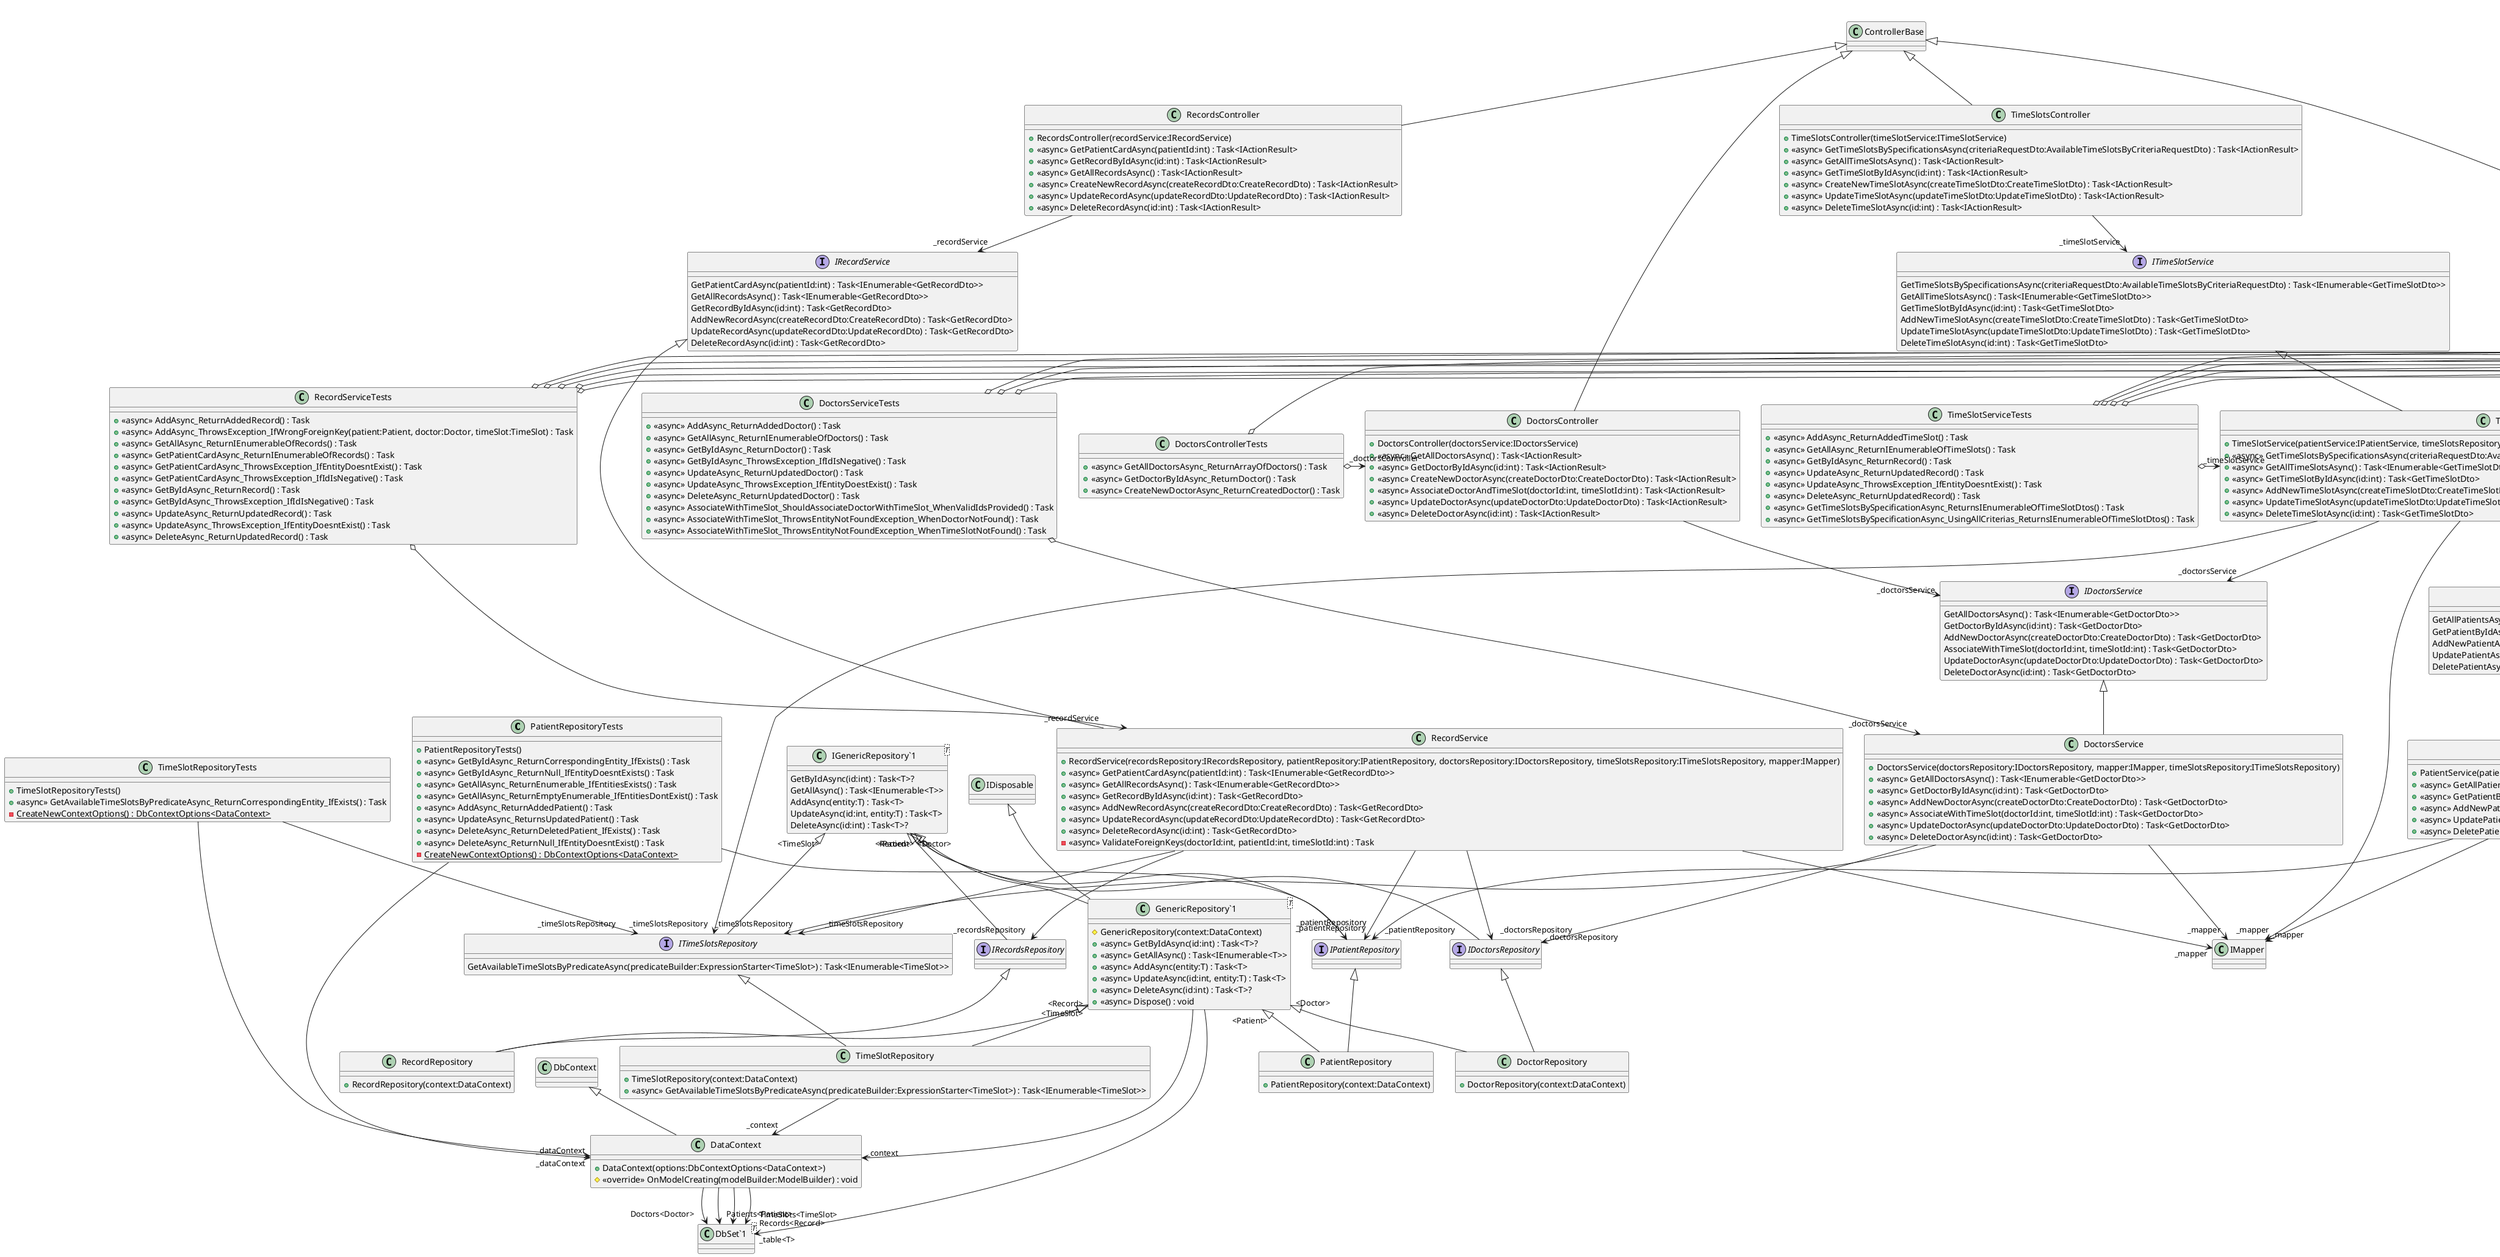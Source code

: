 @startuml
class PatientRepositoryTests {
    + PatientRepositoryTests()
    + <<async>> GetByIdAsync_ReturnCorrespondingEntity_IfExists() : Task
    + <<async>> GetByIdAsync_ReturnNull_IfEntityDoesntExists() : Task
    + <<async>> GetAllAsync_ReturnEnumerable_IfEntitiesExists() : Task
    + <<async>> GetAllAsync_ReturnEmptyEnumerable_IfEntitiesDontExist() : Task
    + <<async>> AddAsync_ReturnAddedPatient() : Task
    + <<async>> UpdateAsync_ReturnsUpdatedPatient() : Task
    + <<async>> DeleteAsync_ReturnDeletedPatient_IfExists() : Task
    + <<async>> DeleteAsync_ReturnNull_IfEntityDoesntExist() : Task
    - {static} CreateNewContextOptions() : DbContextOptions<DataContext>
}
PatientRepositoryTests --> "_patientRepository" IPatientRepository
PatientRepositoryTests --> "_dataContext" DataContext
class TimeSlotRepositoryTests {
    + TimeSlotRepositoryTests()
    + <<async>> GetAvailableTimeSlotsByPredicateAsync_ReturnCorrespondingEntity_IfExists() : Task
    - {static} CreateNewContextOptions() : DbContextOptions<DataContext>
}
TimeSlotRepositoryTests --> "_timeSlotsRepository" ITimeSlotsRepository
TimeSlotRepositoryTests --> "_dataContext" DataContext
class "Configure`1"<T> {
}
class "AddDbContext`1"<T> {
}
class "UseMiddleware`1"<T> {
}
class ServicesConfiguration <<static>> {
    + {static} AddCustomServices(services:IServiceCollection) : void
}
class EntityNotFoundException {
    + EntityNotFoundException()
    + EntityNotFoundException(message:string)
    + EntityNotFoundException(message:string, innerException:Exception)
}
Exception <|-- EntityNotFoundException
class AutoMapperProfile {
    + AutoMapperProfile()
}
Profile <|-- AutoMapperProfile
class DoctorsService {
    + DoctorsService(doctorsRepository:IDoctorsRepository, mapper:IMapper, timeSlotsRepository:ITimeSlotsRepository)
    + <<async>> GetAllDoctorsAsync() : Task<IEnumerable<GetDoctorDto>>
    + <<async>> GetDoctorByIdAsync(id:int) : Task<GetDoctorDto>
    + <<async>> AddNewDoctorAsync(createDoctorDto:CreateDoctorDto) : Task<GetDoctorDto>
    + <<async>> AssociateWithTimeSlot(doctorId:int, timeSlotId:int) : Task<GetDoctorDto>
    + <<async>> UpdateDoctorAsync(updateDoctorDto:UpdateDoctorDto) : Task<GetDoctorDto>
    + <<async>> DeleteDoctorAsync(id:int) : Task<GetDoctorDto>
}
IDoctorsService <|-- DoctorsService
DoctorsService --> "_doctorsRepository" IDoctorsRepository
DoctorsService --> "_timeSlotsRepository" ITimeSlotsRepository
DoctorsService --> "_mapper" IMapper
class PatientService {
    + PatientService(patientRepository:IPatientRepository, mapper:IMapper)
    + <<async>> GetAllPatientsAsync() : Task<IEnumerable<GetPatientDto>>
    + <<async>> GetPatientByIdAsync(id:int) : Task<GetPatientDto>
    + <<async>> AddNewPatientAsync(createPatientDto:CreatePatientDto) : Task<GetPatientDto>
    + <<async>> UpdatePatientAsync(updatePatientDto:UpdatePatientDto) : Task<GetPatientDto>
    + <<async>> DeletePatientAsync(id:int) : Task<GetPatientDto>
}
IPatientService <|-- PatientService
PatientService --> "_patientRepository" IPatientRepository
PatientService --> "_mapper" IMapper
class RecordService {
    + RecordService(recordsRepository:IRecordsRepository, patientRepository:IPatientRepository, doctorsRepository:IDoctorsRepository, timeSlotsRepository:ITimeSlotsRepository, mapper:IMapper)
    + <<async>> GetPatientCardAsync(patientId:int) : Task<IEnumerable<GetRecordDto>>
    + <<async>> GetAllRecordsAsync() : Task<IEnumerable<GetRecordDto>>
    + <<async>> GetRecordByIdAsync(id:int) : Task<GetRecordDto>
    + <<async>> AddNewRecordAsync(createRecordDto:CreateRecordDto) : Task<GetRecordDto>
    + <<async>> UpdateRecordAsync(updateRecordDto:UpdateRecordDto) : Task<GetRecordDto>
    + <<async>> DeleteRecordAsync(id:int) : Task<GetRecordDto>
    - <<async>> ValidateForeignKeys(doctorId:int, patientId:int, timeSlotId:int) : Task
}
IRecordService <|-- RecordService
RecordService --> "_recordsRepository" IRecordsRepository
RecordService --> "_patientRepository" IPatientRepository
RecordService --> "_doctorsRepository" IDoctorsRepository
RecordService --> "_timeSlotsRepository" ITimeSlotsRepository
RecordService --> "_mapper" IMapper
class TimeSlotService {
    + TimeSlotService(patientService:IPatientService, timeSlotsRepository:ITimeSlotsRepository, doctorsService:IDoctorsService, mapper:IMapper)
    + <<async>> GetTimeSlotsBySpecificationsAsync(criteriaRequestDto:AvailableTimeSlotsByCriteriaRequestDto) : Task<IEnumerable<GetTimeSlotDto>>
    + <<async>> GetAllTimeSlotsAsync() : Task<IEnumerable<GetTimeSlotDto>>
    + <<async>> GetTimeSlotByIdAsync(id:int) : Task<GetTimeSlotDto>
    + <<async>> AddNewTimeSlotAsync(createTimeSlotDto:CreateTimeSlotDto) : Task<GetTimeSlotDto>
    + <<async>> UpdateTimeSlotAsync(updateTimeSlotDto:UpdateTimeSlotDto) : Task<GetTimeSlotDto>
    + <<async>> DeleteTimeSlotAsync(id:int) : Task<GetTimeSlotDto>
}
ITimeSlotService <|-- TimeSlotService
TimeSlotService --> "_patientService" IPatientService
TimeSlotService --> "_timeSlotsRepository" ITimeSlotsRepository
TimeSlotService --> "_doctorsService" IDoctorsService
TimeSlotService --> "_mapper" IMapper
class DoctorsServiceTests {
    + <<async>> AddAsync_ReturnAddedDoctor() : Task
    + <<async>> GetAllAsync_ReturnIEnumerableOfDoctors() : Task
    + <<async>> GetByIdAsync_ReturnDoctor() : Task
    + <<async>> GetByIdAsync_ThrowsException_IfIdIsNegative() : Task
    + <<async>> UpdateAsync_ReturnUpdatedDoctor() : Task
    + <<async>> UpdateAsync_ThrowsException_IfEntityDoestExist() : Task
    + <<async>> DeleteAsync_ReturnUpdatedDoctor() : Task
    + <<async>> AssociateWithTimeSlot_ShouldAssociateDoctorWithTimeSlot_WhenValidIdsProvided() : Task
    + <<async>> AssociateWithTimeSlot_ThrowsEntityNotFoundException_WhenDoctorNotFound() : Task
    + <<async>> AssociateWithTimeSlot_ThrowsEntityNotFoundException_WhenTimeSlotNotFound() : Task
}
class "Mock`1"<T> {
}
DoctorsServiceTests o-> "_mapperMock<IMapper>" "Mock`1"
DoctorsServiceTests o-> "_doctorRepositoryMock<IDoctorsRepository>" "Mock`1"
DoctorsServiceTests o-> "_timeSlotRepositoryMock<ITimeSlotsRepository>" "Mock`1"
DoctorsServiceTests o-> "_doctorsService" DoctorsService
class PatientServiceTests {
    + <<async>> AddAsync_ReturnAddedPatient() : Task
    + <<async>> GetAllAsync_ReturnIEnumerableOfPatients() : Task
    + <<async>> GetByIdAsync_ReturnPatient() : Task
    + <<async>> GetByIdAsync_ThrowsException_IfEntityDoesntExist() : Task
    + <<async>> GetByIdAsync_ThrowsException_IfIdIsNegative() : Task
    + <<async>> UpdateAsync_ReturnUpdatedPatient() : Task
    + <<async>> UpdateAsync_ThrowsException_IfEntityDoesntExist() : Task
    + <<async>> DeleteAsync_ReturnUpdatedPatient() : Task
}
class "Mock`1"<T> {
}
PatientServiceTests o-> "_mapperMock<IMapper>" "Mock`1"
PatientServiceTests o-> "_patientRepositoryMock<IPatientRepository>" "Mock`1"
PatientServiceTests o-> "_patientService" PatientService
class RecordServiceTests {
    + <<async>> AddAsync_ReturnAddedRecord() : Task
    + <<async>> AddAsync_ThrowsException_IfWrongForeignKey(patient:Patient, doctor:Doctor, timeSlot:TimeSlot) : Task
    + <<async>> GetAllAsync_ReturnIEnumerableOfRecords() : Task
    + <<async>> GetPatientCardAsync_ReturnIEnumerableOfRecords() : Task
    + <<async>> GetPatientCardAsync_ThrowsException_IfEntityDoesntExist() : Task
    + <<async>> GetPatientCardAsync_ThrowsException_IfIdIsNegative() : Task
    + <<async>> GetByIdAsync_ReturnRecord() : Task
    + <<async>> GetByIdAsync_ThrowsException_IfIdIsNegative() : Task
    + <<async>> UpdateAsync_ReturnUpdatedRecord() : Task
    + <<async>> UpdateAsync_ThrowsException_IfEntityDoesntExist() : Task
    + <<async>> DeleteAsync_ReturnUpdatedRecord() : Task
}
class RecordNullKeysTestData {
    + GetEnumerator() : IEnumerator<object[]>
    - GetEnumerator() : IEnumerator
}
class "Mock`1"<T> {
}
class "IEnumerable`1"<T> {
}
RecordServiceTests o-> "_mapperMock<IMapper>" "Mock`1"
RecordServiceTests o-> "_patientRepositoryMock<IPatientRepository>" "Mock`1"
RecordServiceTests o-> "_recordRepositoryMock<IRecordsRepository>" "Mock`1"
RecordServiceTests o-> "_doctorRepositoryMock<IDoctorsRepository>" "Mock`1"
RecordServiceTests o-> "_timeSlotRepositoryMock<ITimeSlotsRepository>" "Mock`1"
RecordServiceTests o-> "_recordService" RecordService
"IEnumerable`1" "<object[]>" <|-- RecordNullKeysTestData
class TimeSlotServiceTests {
    + <<async>> AddAsync_ReturnAddedTimeSlot() : Task
    + <<async>> GetAllAsync_ReturnIEnumerableOfTimeSlots() : Task
    + <<async>> GetByIdAsync_ReturnRecord() : Task
    + <<async>> UpdateAsync_ReturnUpdatedRecord() : Task
    + <<async>> UpdateAsync_ThrowsException_IfEntityDoesntExist() : Task
    + <<async>> DeleteAsync_ReturnUpdatedRecord() : Task
    + <<async>> GetTimeSlotsBySpecificationAsync_ReturnsIEnumerableOfTimeSlotDtos() : Task
    + <<async>> GetTimeSlotsBySpecificationAsync_UsingAllCriterias_ReturnsIEnumerableOfTimeSlotDtos() : Task
}
class "Mock`1"<T> {
}
TimeSlotServiceTests o-> "_mapperMock<IMapper>" "Mock`1"
TimeSlotServiceTests o-> "_timeSlotRepositoryMock<ITimeSlotsRepository>" "Mock`1"
TimeSlotServiceTests o-> "_patientServiceMock<IPatientService>" "Mock`1"
TimeSlotServiceTests o-> "_doctorServiceMock<IDoctorsService>" "Mock`1"
TimeSlotServiceTests o-> "_timeSlotService" TimeSlotService
class BaseEntity {
    + Id : int <<get>> <<set>>
}
class Doctor {
    + Position : string <<get>> <<set>>
    + Name : string <<get>> <<set>>
}
class "List`1"<T> {
}
BaseEntity <|-- Doctor
Doctor o-> "TimeSlots<TimeSlot>" "List`1"
Doctor o-> "Records<Record>" "List`1"
class Patient {
    + Age : int <<get>> <<set>>
    + Name : string <<get>> <<set>>
}
class "List`1"<T> {
}
BaseEntity <|-- Patient
Patient o-> "Records<Record>" "List`1"
class Record {
    + Diagnosis : string <<get>> <<set>>
    + DoctorId : int <<get>> <<set>>
    + PatientId : int <<get>> <<set>>
    + TimeSlotId : int <<get>> <<set>>
}
BaseEntity <|-- Record
Record o-> "Doctor" Doctor
Record o-> "Patient" Patient
Record o-> "TimeSlot" TimeSlot
class TimeSlot {
}
class "List`1"<T> {
}
BaseEntity <|-- TimeSlot
TimeSlot --> "TimeBegin" DateTime
TimeSlot --> "TimeEnd" DateTime
TimeSlot o-> "Doctors<Doctor>" "List`1"
TimeSlot o-> "Records<Record>" "List`1"
class RepositoriesConfiguration <<static>> {
    + {static} AddRepositories(service:IServiceCollection) : void
}
class DataContext {
    + DataContext(options:DbContextOptions<DataContext>)
    # <<override>> OnModelCreating(modelBuilder:ModelBuilder) : void
}
class "DbSet`1"<T> {
}
DbContext <|-- DataContext
DataContext --> "Doctors<Doctor>" "DbSet`1"
DataContext --> "Patients<Patient>" "DbSet`1"
DataContext --> "Records<Record>" "DbSet`1"
DataContext --> "TimeSlots<TimeSlot>" "DbSet`1"
class InitialMig <<partial>> {
    # <<override>> Up(migrationBuilder:MigrationBuilder) : void
    # <<override>> Down(migrationBuilder:MigrationBuilder) : void
}
Migration <|-- InitialMig
class InitialMig <<partial>> {
    # <<override>> BuildTargetModel(modelBuilder:ModelBuilder) : void
}
class RecordToTimeSlotManyToOneMig <<partial>> {
    # <<override>> Up(migrationBuilder:MigrationBuilder) : void
    # <<override>> Down(migrationBuilder:MigrationBuilder) : void
}
Migration <|-- RecordToTimeSlotManyToOneMig
class RecordToTimeSlotManyToOneMig <<partial>> {
    # <<override>> BuildTargetModel(modelBuilder:ModelBuilder) : void
}
class DataContextModelSnapshot <<partial>> {
    # <<override>> BuildModel(modelBuilder:ModelBuilder) : void
}
ModelSnapshot <|-- DataContextModelSnapshot
class DoctorRepository {
    + DoctorRepository(context:DataContext)
}
class "GenericRepository`1"<T> {
}
"GenericRepository`1" "<Doctor>" <|-- DoctorRepository
IDoctorsRepository <|-- DoctorRepository
class "GenericRepository`1"<T> {
    # GenericRepository(context:DataContext)
    + <<async>> GetByIdAsync(id:int) : Task<T>?
    + <<async>> GetAllAsync() : Task<IEnumerable<T>>
    + <<async>> AddAsync(entity:T) : Task<T>
    + <<async>> UpdateAsync(id:int, entity:T) : Task<T>
    + <<async>> DeleteAsync(id:int) : Task<T>?
    + <<async>> Dispose() : void
}
class "IGenericRepository`1"<T> {
}
class "DbSet`1"<T> {
}
"IGenericRepository`1" "<T>" <|-- "GenericRepository`1"
IDisposable <|-- "GenericRepository`1"
"GenericRepository`1" --> "_context" DataContext
"GenericRepository`1" --> "_table<T>" "DbSet`1"
class PatientRepository {
    + PatientRepository(context:DataContext)
}
class "GenericRepository`1"<T> {
}
"GenericRepository`1" "<Patient>" <|-- PatientRepository
IPatientRepository <|-- PatientRepository
class RecordRepository {
    + RecordRepository(context:DataContext)
}
class "GenericRepository`1"<T> {
}
"GenericRepository`1" "<Record>" <|-- RecordRepository
IRecordsRepository <|-- RecordRepository
class TimeSlotRepository {
    + TimeSlotRepository(context:DataContext)
    + <<async>> GetAvailableTimeSlotsByPredicateAsync(predicateBuilder:ExpressionStarter<TimeSlot>) : Task<IEnumerable<TimeSlot>>
}
class "GenericRepository`1"<T> {
}
"GenericRepository`1" "<TimeSlot>" <|-- TimeSlotRepository
ITimeSlotsRepository <|-- TimeSlotRepository
TimeSlotRepository --> "_context" DataContext
class DoctorsController {
    + DoctorsController(doctorsService:IDoctorsService)
    + <<async>> GetAllDoctorsAsync() : Task<IActionResult>
    + <<async>> GetDoctorByIdAsync(id:int) : Task<IActionResult>
    + <<async>> CreateNewDoctorAsync(createDoctorDto:CreateDoctorDto) : Task<IActionResult>
    + <<async>> AssociateDoctorAndTimeSlot(doctorId:int, timeSlotId:int) : Task<IActionResult>
    + <<async>> UpdateDoctorAsync(updateDoctorDto:UpdateDoctorDto) : Task<IActionResult>
    + <<async>> DeleteDoctorAsync(id:int) : Task<IActionResult>
}
ControllerBase <|-- DoctorsController
DoctorsController --> "_doctorsService" IDoctorsService
class PatientsController {
    + PatientsController(patientService:IPatientService)
    + <<async>> GetAllPatientsAsync() : Task<IActionResult>
    + <<async>> GetPatientByIdAsync(id:int) : Task<IActionResult>
    + <<async>> CreateNewPatientAsync(createPatientDto:CreatePatientDto) : Task<IActionResult>
    + <<async>> UpdatePatientAsync(updatePatientDto:UpdatePatientDto) : Task<IActionResult>
    + <<async>> DeletePatientAsync(id:int) : Task<IActionResult>
}
ControllerBase <|-- PatientsController
PatientsController --> "_patientService" IPatientService
class RecordsController {
    + RecordsController(recordService:IRecordService)
    + <<async>> GetPatientCardAsync(patientId:int) : Task<IActionResult>
    + <<async>> GetRecordByIdAsync(id:int) : Task<IActionResult>
    + <<async>> GetAllRecordsAsync() : Task<IActionResult>
    + <<async>> CreateNewRecordAsync(createRecordDto:CreateRecordDto) : Task<IActionResult>
    + <<async>> UpdateRecordAsync(updateRecordDto:UpdateRecordDto) : Task<IActionResult>
    + <<async>> DeleteRecordAsync(id:int) : Task<IActionResult>
}
ControllerBase <|-- RecordsController
RecordsController --> "_recordService" IRecordService
class TimeSlotsController {
    + TimeSlotsController(timeSlotService:ITimeSlotService)
    + <<async>> GetTimeSlotsBySpecificationsAsync(criteriaRequestDto:AvailableTimeSlotsByCriteriaRequestDto) : Task<IActionResult>
    + <<async>> GetAllTimeSlotsAsync() : Task<IActionResult>
    + <<async>> GetTimeSlotByIdAsync(id:int) : Task<IActionResult>
    + <<async>> CreateNewTimeSlotAsync(createTimeSlotDto:CreateTimeSlotDto) : Task<IActionResult>
    + <<async>> UpdateTimeSlotAsync(updateTimeSlotDto:UpdateTimeSlotDto) : Task<IActionResult>
    + <<async>> DeleteTimeSlotAsync(id:int) : Task<IActionResult>
}
ControllerBase <|-- TimeSlotsController
TimeSlotsController --> "_timeSlotService" ITimeSlotService
class ExceptionHandlerMiddleware {
    + ExceptionHandlerMiddleware(next:RequestDelegate, logger:ILogger<ExceptionHandlerMiddleware>)
    + <<async>> InvokeAsync(context:HttpContext) : Task
    - {static} <<async>> HandleExceptionAsync(context:HttpContext, exception:Exception) : Task
}
class "ILogger`1"<T> {
}
ExceptionHandlerMiddleware --> "_next" RequestDelegate
ExceptionHandlerMiddleware --> "_logger<ExceptionHandlerMiddleware>" "ILogger`1"
class DoctorsControllerTests {
    + <<async>> GetAllDoctorsAsync_ReturnArrayOfDoctors() : Task
    + <<async>> GetDoctorByIdAsync_ReturnDoctor() : Task
    + <<async>> CreateNewDoctorAsync_ReturnCreatedDoctor() : Task
}
class "Mock`1"<T> {
}
DoctorsControllerTests o-> "_doctorServiceMock<IDoctorsService>" "Mock`1"
DoctorsControllerTests o-> "_doctorsController" DoctorsController
interface IDoctorsRepository {
}
class "IGenericRepository`1"<T> {
}
"IGenericRepository`1" "<Doctor>" <|-- IDoctorsRepository
interface "IGenericRepository`1"<T> {
    GetByIdAsync(id:int) : Task<T>?
    GetAllAsync() : Task<IEnumerable<T>>
    AddAsync(entity:T) : Task<T>
    UpdateAsync(id:int, entity:T) : Task<T>
    DeleteAsync(id:int) : Task<T>?
}
interface IPatientRepository {
}
class "IGenericRepository`1"<T> {
}
"IGenericRepository`1" "<Patient>" <|-- IPatientRepository
interface IRecordsRepository {
}
class "IGenericRepository`1"<T> {
}
"IGenericRepository`1" "<Record>" <|-- IRecordsRepository
interface ITimeSlotsRepository {
    GetAvailableTimeSlotsByPredicateAsync(predicateBuilder:ExpressionStarter<TimeSlot>) : Task<IEnumerable<TimeSlot>>
}
class "IGenericRepository`1"<T> {
}
"IGenericRepository`1" "<TimeSlot>" <|-- ITimeSlotsRepository
interface IDoctorsService {
    GetAllDoctorsAsync() : Task<IEnumerable<GetDoctorDto>>
    GetDoctorByIdAsync(id:int) : Task<GetDoctorDto>
    AddNewDoctorAsync(createDoctorDto:CreateDoctorDto) : Task<GetDoctorDto>
    AssociateWithTimeSlot(doctorId:int, timeSlotId:int) : Task<GetDoctorDto>
    UpdateDoctorAsync(updateDoctorDto:UpdateDoctorDto) : Task<GetDoctorDto>
    DeleteDoctorAsync(id:int) : Task<GetDoctorDto>
}
interface IPatientService {
    GetAllPatientsAsync() : Task<IEnumerable<GetPatientDto>>
    GetPatientByIdAsync(id:int) : Task<GetPatientDto>
    AddNewPatientAsync(createPatientDto:CreatePatientDto) : Task<GetPatientDto>
    UpdatePatientAsync(updatePatientDto:UpdatePatientDto) : Task<GetPatientDto>
    DeletePatientAsync(id:int) : Task<GetPatientDto>
}
interface IRecordService {
    GetPatientCardAsync(patientId:int) : Task<IEnumerable<GetRecordDto>>
    GetAllRecordsAsync() : Task<IEnumerable<GetRecordDto>>
    GetRecordByIdAsync(id:int) : Task<GetRecordDto>
    AddNewRecordAsync(createRecordDto:CreateRecordDto) : Task<GetRecordDto>
    UpdateRecordAsync(updateRecordDto:UpdateRecordDto) : Task<GetRecordDto>
    DeleteRecordAsync(id:int) : Task<GetRecordDto>
}
interface ITimeSlotService {
    GetTimeSlotsBySpecificationsAsync(criteriaRequestDto:AvailableTimeSlotsByCriteriaRequestDto) : Task<IEnumerable<GetTimeSlotDto>>
    GetAllTimeSlotsAsync() : Task<IEnumerable<GetTimeSlotDto>>
    GetTimeSlotByIdAsync(id:int) : Task<GetTimeSlotDto>
    AddNewTimeSlotAsync(createTimeSlotDto:CreateTimeSlotDto) : Task<GetTimeSlotDto>
    UpdateTimeSlotAsync(updateTimeSlotDto:UpdateTimeSlotDto) : Task<GetTimeSlotDto>
    DeleteTimeSlotAsync(id:int) : Task<GetTimeSlotDto>
}
@enduml
